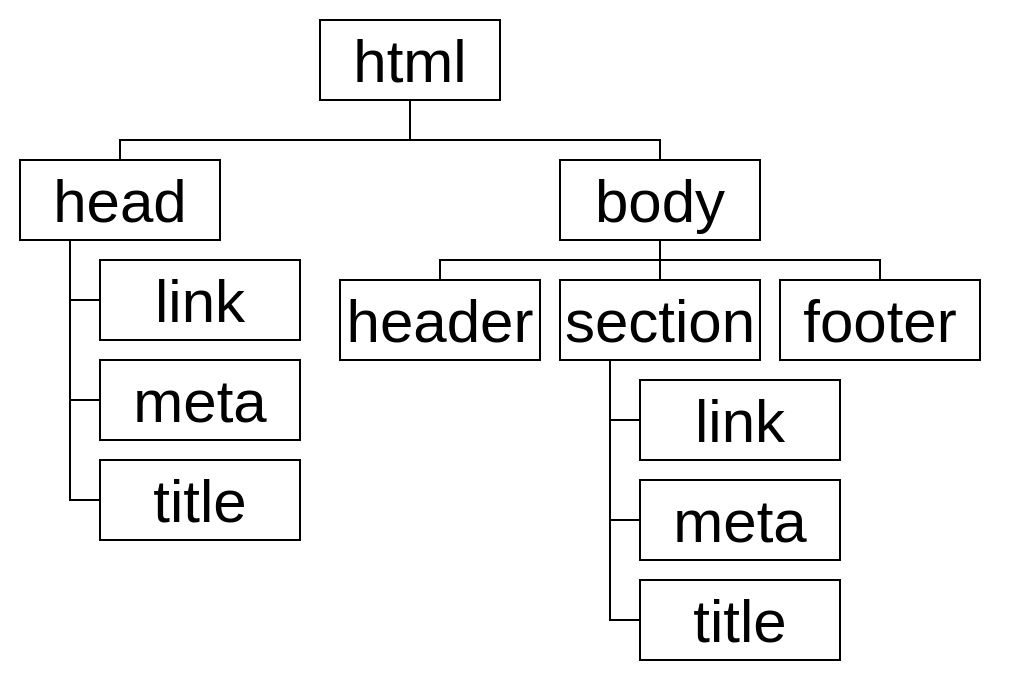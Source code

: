 <mxfile>
    <diagram id="3zb8xV5Pr16Ok0mHAANG" name="Page-1">
        <mxGraphModel dx="1264" dy="672" grid="0" gridSize="10" guides="1" tooltips="1" connect="1" arrows="1" fold="1" page="1" pageScale="1" pageWidth="1169" pageHeight="827" math="0" shadow="0">
            <root>
                <mxCell id="0"/>
                <mxCell id="1" parent="0"/>
                <mxCell id="27" value="" style="whiteSpace=wrap;html=1;fillColor=none;strokeColor=none;" vertex="1" parent="1">
                    <mxGeometry x="380" y="230" width="505" height="340" as="geometry"/>
                </mxCell>
                <mxCell id="2" value="html" style="whiteSpace=wrap;html=1;fontSize=30;rotation=0;" vertex="1" parent="1">
                    <mxGeometry x="540" y="240" width="90" height="40" as="geometry"/>
                </mxCell>
                <mxCell id="16" style="edgeStyle=none;html=1;exitX=0.5;exitY=0;exitDx=0;exitDy=0;entryX=0.5;entryY=1;entryDx=0;entryDy=0;endArrow=none;endFill=0;rounded=0;fontSize=30;" edge="1" parent="1" source="3" target="2">
                    <mxGeometry relative="1" as="geometry">
                        <Array as="points">
                            <mxPoint x="440" y="300"/>
                            <mxPoint x="585" y="300"/>
                        </Array>
                    </mxGeometry>
                </mxCell>
                <mxCell id="18" style="edgeStyle=none;rounded=0;html=1;exitX=0.25;exitY=1;exitDx=0;exitDy=0;entryX=0;entryY=0.5;entryDx=0;entryDy=0;endArrow=none;endFill=0;fontSize=30;" edge="1" parent="1" source="3" target="5">
                    <mxGeometry relative="1" as="geometry">
                        <Array as="points">
                            <mxPoint x="415" y="380"/>
                        </Array>
                    </mxGeometry>
                </mxCell>
                <mxCell id="3" value="head" style="whiteSpace=wrap;html=1;fontSize=30;rotation=0;" vertex="1" parent="1">
                    <mxGeometry x="390" y="310" width="100" height="40" as="geometry"/>
                </mxCell>
                <mxCell id="17" style="edgeStyle=none;rounded=0;html=1;exitX=0.5;exitY=0;exitDx=0;exitDy=0;entryX=0.5;entryY=1;entryDx=0;entryDy=0;endArrow=none;endFill=0;fontSize=30;" edge="1" parent="1" source="4" target="2">
                    <mxGeometry relative="1" as="geometry">
                        <Array as="points">
                            <mxPoint x="710" y="300"/>
                            <mxPoint x="585" y="300"/>
                        </Array>
                    </mxGeometry>
                </mxCell>
                <mxCell id="4" value="body" style="whiteSpace=wrap;html=1;fontSize=30;rotation=0;" vertex="1" parent="1">
                    <mxGeometry x="660" y="310" width="100" height="40" as="geometry"/>
                </mxCell>
                <mxCell id="5" value="link" style="whiteSpace=wrap;html=1;fontSize=30;rotation=0;" vertex="1" parent="1">
                    <mxGeometry x="430" y="360" width="100" height="40" as="geometry"/>
                </mxCell>
                <mxCell id="19" style="edgeStyle=none;rounded=0;html=1;exitX=0;exitY=0.5;exitDx=0;exitDy=0;entryX=0.25;entryY=1;entryDx=0;entryDy=0;endArrow=none;endFill=0;fontSize=30;" edge="1" parent="1" source="8" target="3">
                    <mxGeometry relative="1" as="geometry">
                        <Array as="points">
                            <mxPoint x="415" y="430"/>
                        </Array>
                    </mxGeometry>
                </mxCell>
                <mxCell id="8" value="meta" style="whiteSpace=wrap;html=1;fontSize=30;rotation=0;" vertex="1" parent="1">
                    <mxGeometry x="430" y="410" width="100" height="40" as="geometry"/>
                </mxCell>
                <mxCell id="20" style="edgeStyle=none;rounded=0;html=1;exitX=0;exitY=0.5;exitDx=0;exitDy=0;endArrow=none;endFill=0;entryX=0.25;entryY=1;entryDx=0;entryDy=0;fontSize=30;" edge="1" parent="1" source="9" target="3">
                    <mxGeometry relative="1" as="geometry">
                        <mxPoint x="410" y="340" as="targetPoint"/>
                        <Array as="points">
                            <mxPoint x="415" y="480"/>
                        </Array>
                    </mxGeometry>
                </mxCell>
                <mxCell id="9" value="title" style="whiteSpace=wrap;html=1;fontSize=30;rotation=0;" vertex="1" parent="1">
                    <mxGeometry x="430" y="460" width="100" height="40" as="geometry"/>
                </mxCell>
                <mxCell id="34" style="edgeStyle=none;rounded=0;html=1;exitX=0.5;exitY=0;exitDx=0;exitDy=0;fontSize=30;endArrow=none;endFill=0;" edge="1" parent="1" source="10">
                    <mxGeometry relative="1" as="geometry">
                        <mxPoint x="710" y="350" as="targetPoint"/>
                        <Array as="points">
                            <mxPoint x="600" y="360"/>
                            <mxPoint x="710" y="360"/>
                        </Array>
                    </mxGeometry>
                </mxCell>
                <mxCell id="10" value="header" style="whiteSpace=wrap;html=1;fontSize=30;rotation=0;" vertex="1" parent="1">
                    <mxGeometry x="550" y="370" width="100" height="40" as="geometry"/>
                </mxCell>
                <mxCell id="21" style="edgeStyle=none;rounded=0;html=1;exitX=0.5;exitY=0;exitDx=0;exitDy=0;entryX=0.5;entryY=1;entryDx=0;entryDy=0;endArrow=none;endFill=0;fontSize=30;" edge="1" parent="1" source="11" target="4">
                    <mxGeometry relative="1" as="geometry"/>
                </mxCell>
                <mxCell id="31" style="edgeStyle=none;rounded=0;html=1;exitX=0.25;exitY=1;exitDx=0;exitDy=0;entryX=0;entryY=0.5;entryDx=0;entryDy=0;fontSize=30;endArrow=none;endFill=0;" edge="1" parent="1" source="11" target="28">
                    <mxGeometry relative="1" as="geometry">
                        <Array as="points">
                            <mxPoint x="685" y="440"/>
                        </Array>
                    </mxGeometry>
                </mxCell>
                <mxCell id="11" value="section" style="whiteSpace=wrap;html=1;fontSize=30;rotation=0;" vertex="1" parent="1">
                    <mxGeometry x="660" y="370" width="100" height="40" as="geometry"/>
                </mxCell>
                <mxCell id="35" style="edgeStyle=none;rounded=0;html=1;exitX=0.5;exitY=0;exitDx=0;exitDy=0;entryX=0.5;entryY=1;entryDx=0;entryDy=0;fontSize=30;endArrow=none;endFill=0;" edge="1" parent="1" source="12" target="4">
                    <mxGeometry relative="1" as="geometry">
                        <Array as="points">
                            <mxPoint x="820" y="360"/>
                            <mxPoint x="710" y="360"/>
                        </Array>
                    </mxGeometry>
                </mxCell>
                <mxCell id="12" value="footer" style="whiteSpace=wrap;html=1;fontSize=30;rotation=0;" vertex="1" parent="1">
                    <mxGeometry x="770" y="370" width="100" height="40" as="geometry"/>
                </mxCell>
                <mxCell id="28" value="link" style="whiteSpace=wrap;html=1;fontSize=30;rotation=0;" vertex="1" parent="1">
                    <mxGeometry x="700" y="420" width="100" height="40" as="geometry"/>
                </mxCell>
                <mxCell id="32" style="edgeStyle=none;rounded=0;html=1;exitX=0;exitY=0.5;exitDx=0;exitDy=0;entryX=0.25;entryY=1;entryDx=0;entryDy=0;fontSize=30;endArrow=none;endFill=0;" edge="1" parent="1" source="29" target="11">
                    <mxGeometry relative="1" as="geometry">
                        <Array as="points">
                            <mxPoint x="685" y="490"/>
                        </Array>
                    </mxGeometry>
                </mxCell>
                <mxCell id="29" value="meta" style="whiteSpace=wrap;html=1;fontSize=30;rotation=0;" vertex="1" parent="1">
                    <mxGeometry x="700" y="470" width="100" height="40" as="geometry"/>
                </mxCell>
                <mxCell id="33" style="edgeStyle=none;rounded=0;html=1;exitX=0;exitY=0.5;exitDx=0;exitDy=0;entryX=0.25;entryY=1;entryDx=0;entryDy=0;fontSize=30;endArrow=none;endFill=0;" edge="1" parent="1" source="30" target="11">
                    <mxGeometry relative="1" as="geometry">
                        <Array as="points">
                            <mxPoint x="685" y="540"/>
                        </Array>
                    </mxGeometry>
                </mxCell>
                <mxCell id="30" value="title" style="whiteSpace=wrap;html=1;fontSize=30;rotation=0;" vertex="1" parent="1">
                    <mxGeometry x="700" y="520" width="100" height="40" as="geometry"/>
                </mxCell>
            </root>
        </mxGraphModel>
    </diagram>
</mxfile>